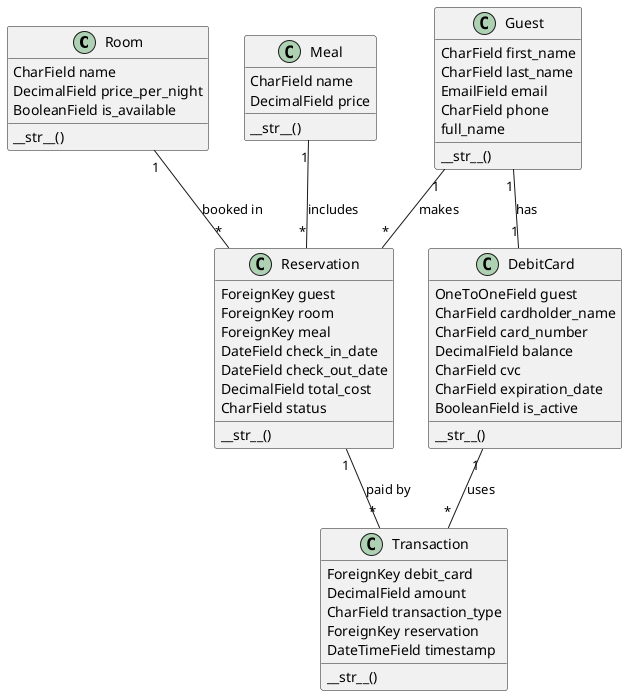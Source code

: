 @startuml

class Room {
    CharField name
    DecimalField price_per_night
    BooleanField is_available
    __str__()
}

class Meal {
    CharField name
    DecimalField price
    __str__()
}

class Guest {
    CharField first_name
    CharField last_name
    EmailField email
    CharField phone
    full_name
    __str__()
}

class DebitCard {
    OneToOneField guest
    CharField cardholder_name
    CharField card_number
    DecimalField balance
    CharField cvc
    CharField expiration_date
    BooleanField is_active
    __str__()
}

class Reservation {
    ForeignKey guest
    ForeignKey room
    ForeignKey meal
    DateField check_in_date
    DateField check_out_date
    DecimalField total_cost
    CharField status
    __str__()
}

class Transaction {
    ForeignKey debit_card
    DecimalField amount
    CharField transaction_type
    ForeignKey reservation
    DateTimeField timestamp
    __str__()
}

' Relationships
Guest "1" -- "1" DebitCard : has
Guest "1" -- "*" Reservation : makes
Room "1" -- "*" Reservation : booked in
Meal "1" -- "*" Reservation : includes
DebitCard "1" -- "*" Transaction : uses
Reservation "1" -- "*" Transaction : paid by

@enduml
